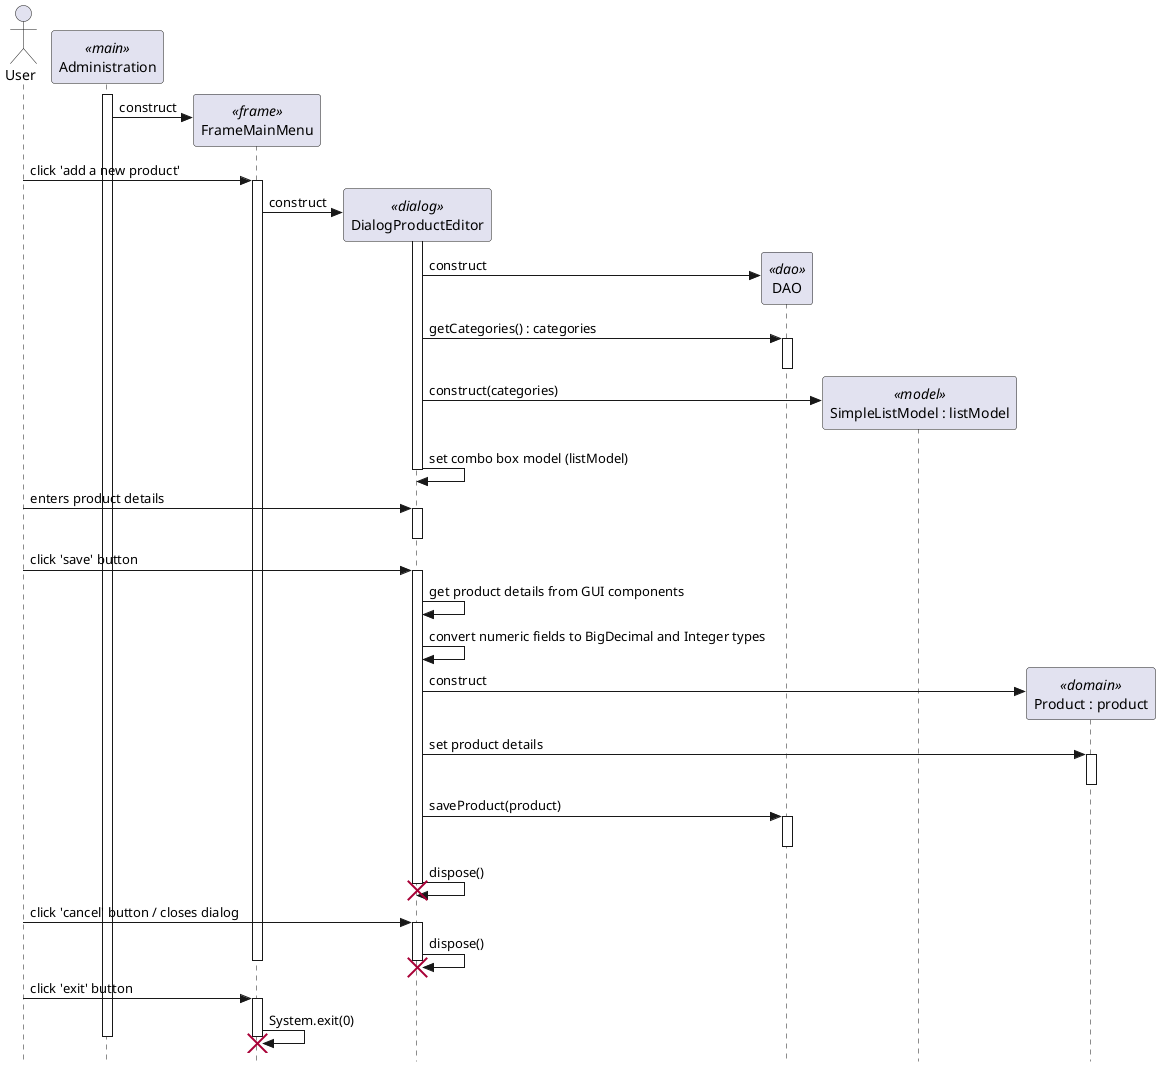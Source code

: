 @startuml
    ' REFERENCE: https://isgb.otago.ac.nz/infosci/INFO202/reference/raw/master/reference.html#Sequence%20Diagrams:Contents%20%5B%5BSequence%20Diagrams%5D%5D

    ' use strict UML mode
    skinparam style strictuml

    actor "User" as user
    participant "Administration" as main <<main>>
    main++

    create "FrameMainMenu" as menu <<frame>>

    main -> menu : construct
    
    user -> menu++ : click 'add a new product'
    
    create "DialogProductEditor" as editor <<dialog>>
    menu -> editor : construct

    ' activate editor constructor
    editor++
        ' create a DAO
        create "DAO" as dao <<dao>>
        editor -> dao : construct
        
        editor -> dao++ : getCategories() : categories
        dao--

        create "SimpleListModel : listModel" as listModel <<model>>
        editor -> listModel : construct(categories)
        editor -> editor : set combo box model (listModel)

        editor--

    ' user enters product details and clicks the save button
    user -> editor++ : enters product details
        editor--
    user ->  editor++ : click 'save' button
        editor -> editor : get product details from GUI components

        editor -> editor : convert numeric fields to BigDecimal and Integer types

        ' construct the product object
        create "Product : product" as product <<domain>>
        editor -> product : construct

        ' set the fields in the product
        editor -> product++ : set product details
            product--

        ' save product
        editor -> dao++ : saveProduct(product)
            dao--

        ' dispose dialog
        editor -> editor : dispose()
        destroy editor
        editor--
        
    ' user closes the dialog
    user -> editor++ : click 'cancel' button / closes dialog
        ' dispose dialog
        editor -> editor : dispose()
        destroy editor
        menu--
        
    user -> menu++ : click 'exit' button
    menu -> menu : System.exit(0)
    destroy menu
    main--

    
@enduml
